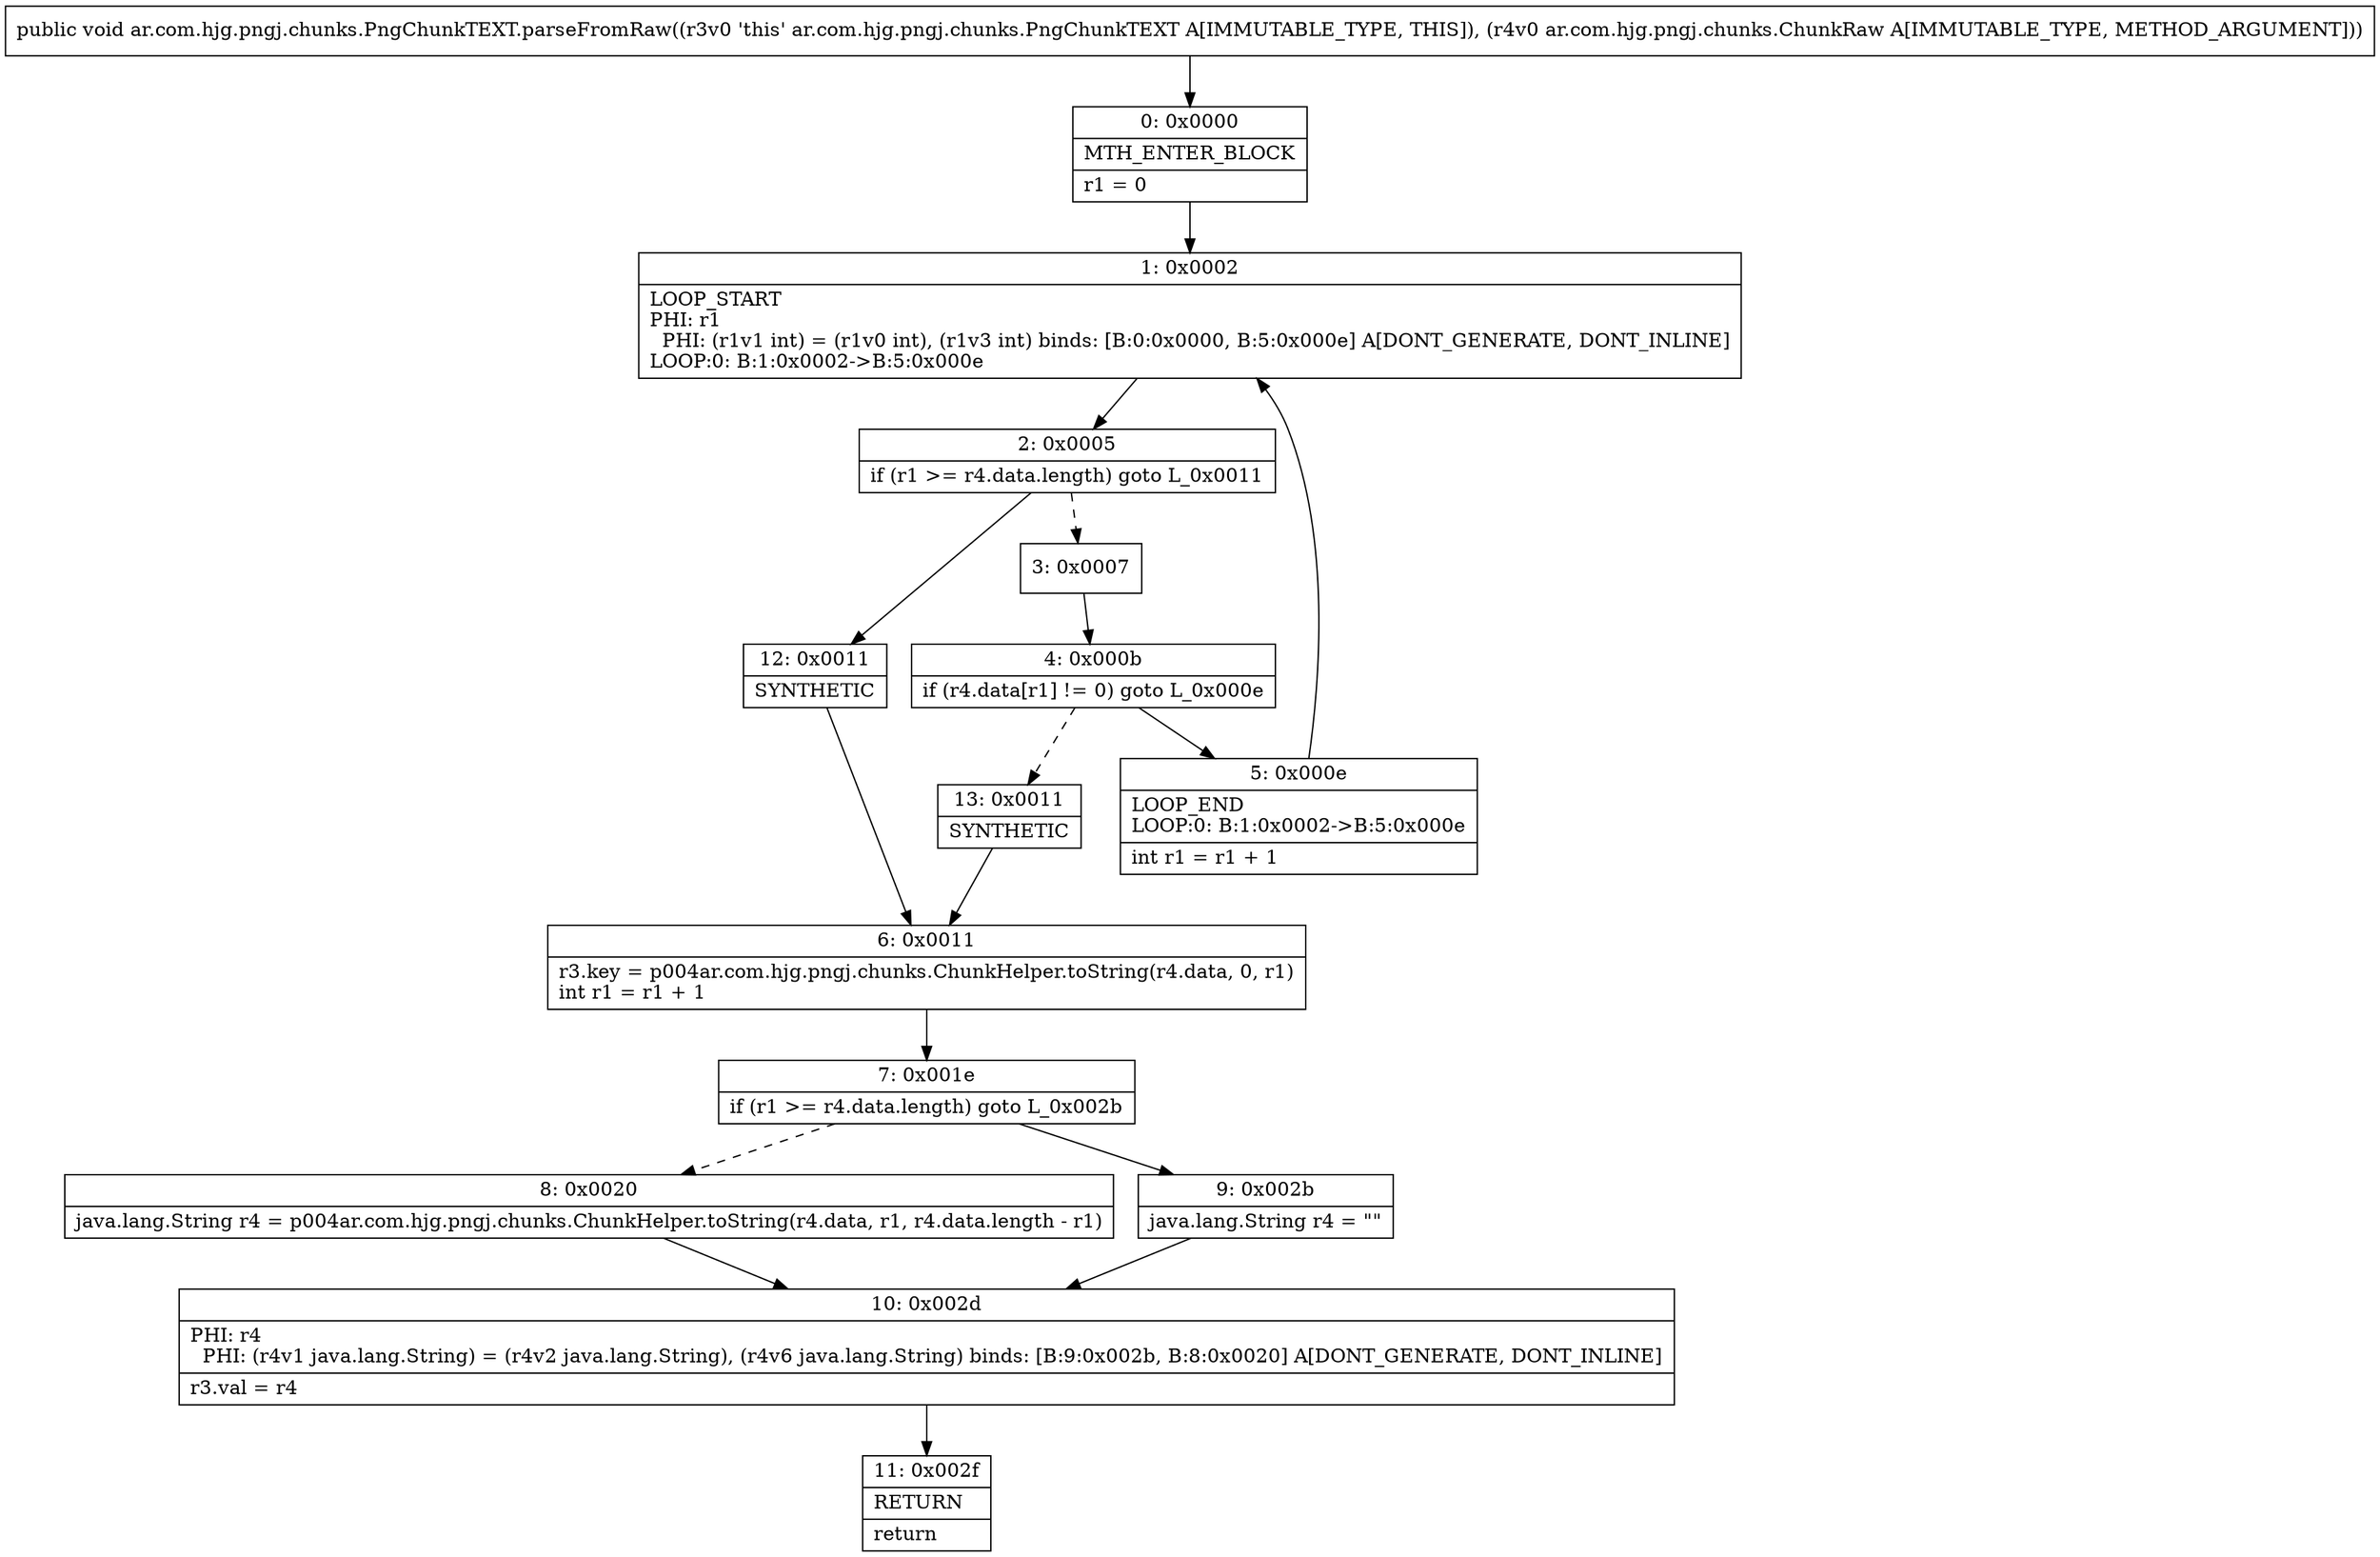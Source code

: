 digraph "CFG forar.com.hjg.pngj.chunks.PngChunkTEXT.parseFromRaw(Lar\/com\/hjg\/pngj\/chunks\/ChunkRaw;)V" {
Node_0 [shape=record,label="{0\:\ 0x0000|MTH_ENTER_BLOCK\l|r1 = 0\l}"];
Node_1 [shape=record,label="{1\:\ 0x0002|LOOP_START\lPHI: r1 \l  PHI: (r1v1 int) = (r1v0 int), (r1v3 int) binds: [B:0:0x0000, B:5:0x000e] A[DONT_GENERATE, DONT_INLINE]\lLOOP:0: B:1:0x0002\-\>B:5:0x000e\l}"];
Node_2 [shape=record,label="{2\:\ 0x0005|if (r1 \>= r4.data.length) goto L_0x0011\l}"];
Node_3 [shape=record,label="{3\:\ 0x0007}"];
Node_4 [shape=record,label="{4\:\ 0x000b|if (r4.data[r1] != 0) goto L_0x000e\l}"];
Node_5 [shape=record,label="{5\:\ 0x000e|LOOP_END\lLOOP:0: B:1:0x0002\-\>B:5:0x000e\l|int r1 = r1 + 1\l}"];
Node_6 [shape=record,label="{6\:\ 0x0011|r3.key = p004ar.com.hjg.pngj.chunks.ChunkHelper.toString(r4.data, 0, r1)\lint r1 = r1 + 1\l}"];
Node_7 [shape=record,label="{7\:\ 0x001e|if (r1 \>= r4.data.length) goto L_0x002b\l}"];
Node_8 [shape=record,label="{8\:\ 0x0020|java.lang.String r4 = p004ar.com.hjg.pngj.chunks.ChunkHelper.toString(r4.data, r1, r4.data.length \- r1)\l}"];
Node_9 [shape=record,label="{9\:\ 0x002b|java.lang.String r4 = \"\"\l}"];
Node_10 [shape=record,label="{10\:\ 0x002d|PHI: r4 \l  PHI: (r4v1 java.lang.String) = (r4v2 java.lang.String), (r4v6 java.lang.String) binds: [B:9:0x002b, B:8:0x0020] A[DONT_GENERATE, DONT_INLINE]\l|r3.val = r4\l}"];
Node_11 [shape=record,label="{11\:\ 0x002f|RETURN\l|return\l}"];
Node_12 [shape=record,label="{12\:\ 0x0011|SYNTHETIC\l}"];
Node_13 [shape=record,label="{13\:\ 0x0011|SYNTHETIC\l}"];
MethodNode[shape=record,label="{public void ar.com.hjg.pngj.chunks.PngChunkTEXT.parseFromRaw((r3v0 'this' ar.com.hjg.pngj.chunks.PngChunkTEXT A[IMMUTABLE_TYPE, THIS]), (r4v0 ar.com.hjg.pngj.chunks.ChunkRaw A[IMMUTABLE_TYPE, METHOD_ARGUMENT])) }"];
MethodNode -> Node_0;
Node_0 -> Node_1;
Node_1 -> Node_2;
Node_2 -> Node_3[style=dashed];
Node_2 -> Node_12;
Node_3 -> Node_4;
Node_4 -> Node_5;
Node_4 -> Node_13[style=dashed];
Node_5 -> Node_1;
Node_6 -> Node_7;
Node_7 -> Node_8[style=dashed];
Node_7 -> Node_9;
Node_8 -> Node_10;
Node_9 -> Node_10;
Node_10 -> Node_11;
Node_12 -> Node_6;
Node_13 -> Node_6;
}

